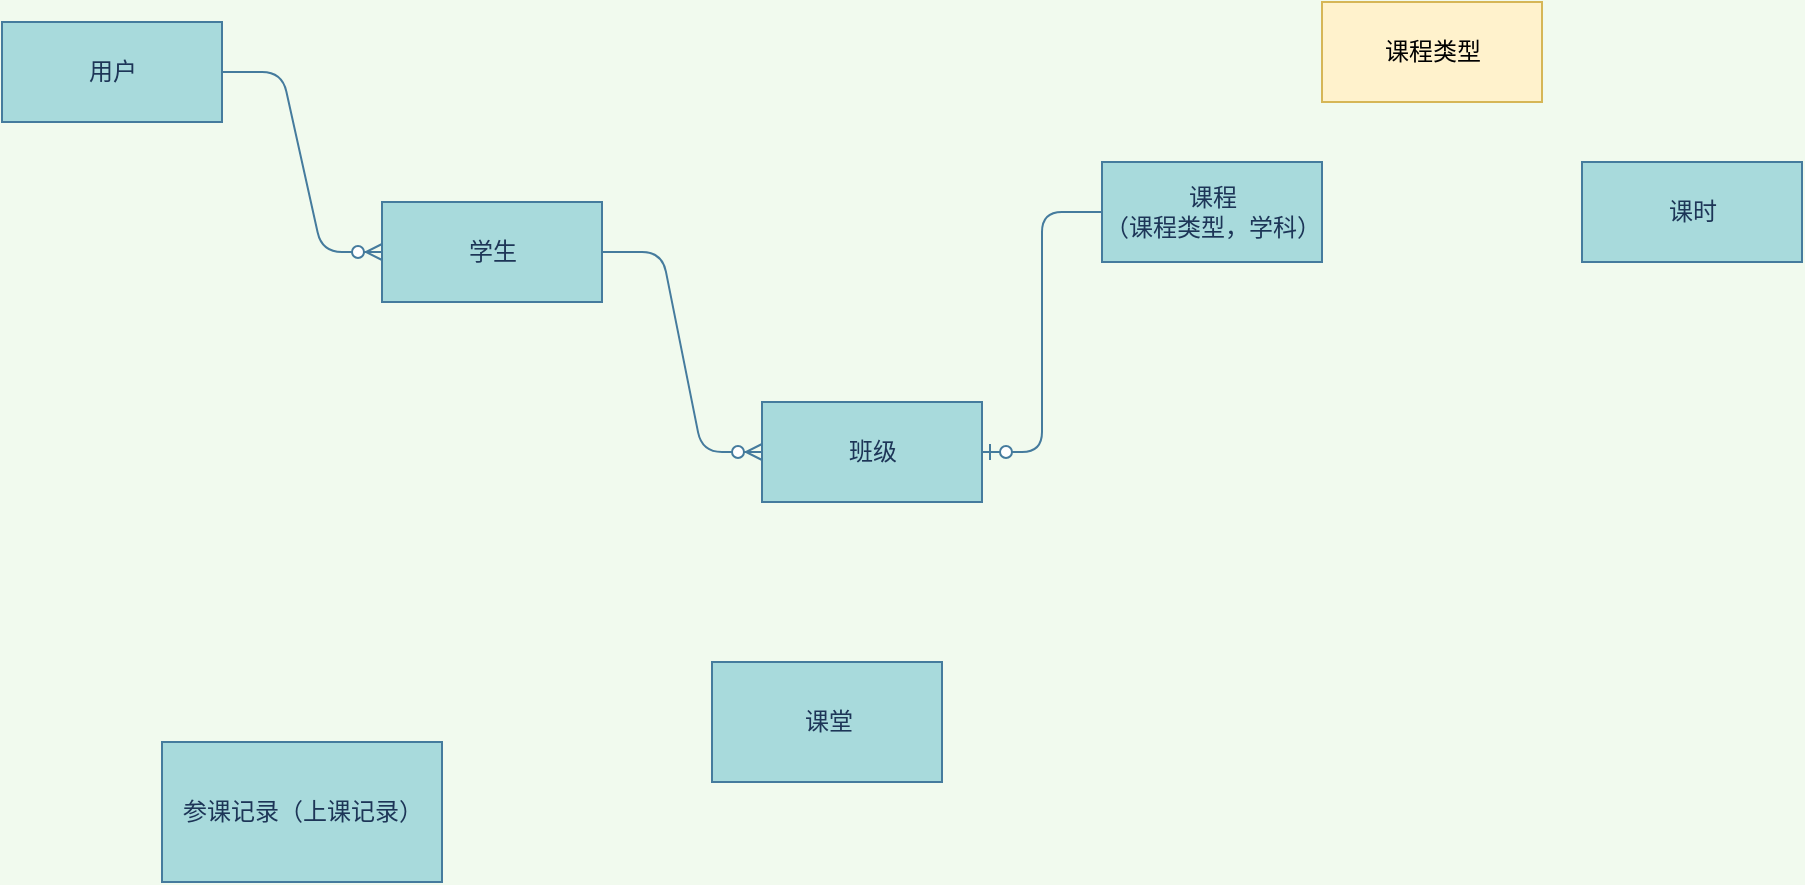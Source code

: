 <mxfile version="13.8.1" type="github">
  <diagram id="C5RBs43oDa-KdzZeNtuy" name="Page-1">
    <mxGraphModel dx="1038" dy="580" grid="1" gridSize="10" guides="1" tooltips="1" connect="1" arrows="1" fold="1" page="1" pageScale="1" pageWidth="1169" pageHeight="1654" background="#F1FAEE" math="0" shadow="0">
      <root>
        <mxCell id="WIyWlLk6GJQsqaUBKTNV-0" />
        <mxCell id="WIyWlLk6GJQsqaUBKTNV-1" parent="WIyWlLk6GJQsqaUBKTNV-0" />
        <mxCell id="MEAkReDpDYvvPDP6YqUq-0" value="课程&lt;br&gt;（课程类型，学科）" style="html=1;fillColor=#A8DADC;strokeColor=#457B9D;fontColor=#1D3557;" vertex="1" parent="WIyWlLk6GJQsqaUBKTNV-1">
          <mxGeometry x="670" y="100" width="110" height="50" as="geometry" />
        </mxCell>
        <mxCell id="MEAkReDpDYvvPDP6YqUq-1" value="学生" style="html=1;fillColor=#A8DADC;strokeColor=#457B9D;fontColor=#1D3557;" vertex="1" parent="WIyWlLk6GJQsqaUBKTNV-1">
          <mxGeometry x="310" y="120" width="110" height="50" as="geometry" />
        </mxCell>
        <mxCell id="MEAkReDpDYvvPDP6YqUq-2" value="班级" style="html=1;fillColor=#A8DADC;strokeColor=#457B9D;fontColor=#1D3557;" vertex="1" parent="WIyWlLk6GJQsqaUBKTNV-1">
          <mxGeometry x="500" y="220" width="110" height="50" as="geometry" />
        </mxCell>
        <mxCell id="MEAkReDpDYvvPDP6YqUq-3" value="课时" style="html=1;fillColor=#A8DADC;strokeColor=#457B9D;fontColor=#1D3557;" vertex="1" parent="WIyWlLk6GJQsqaUBKTNV-1">
          <mxGeometry x="910" y="100" width="110" height="50" as="geometry" />
        </mxCell>
        <mxCell id="MEAkReDpDYvvPDP6YqUq-8" value="" style="edgeStyle=entityRelationEdgeStyle;fontSize=12;html=1;endArrow=ERzeroToMany;endFill=1;strokeColor=#457B9D;fillColor=#A8DADC;entryX=0;entryY=0.5;entryDx=0;entryDy=0;" edge="1" parent="WIyWlLk6GJQsqaUBKTNV-1" source="MEAkReDpDYvvPDP6YqUq-1" target="MEAkReDpDYvvPDP6YqUq-2">
          <mxGeometry width="100" height="100" relative="1" as="geometry">
            <mxPoint x="410" y="190" as="sourcePoint" />
            <mxPoint x="290" y="190" as="targetPoint" />
          </mxGeometry>
        </mxCell>
        <mxCell id="MEAkReDpDYvvPDP6YqUq-11" value="用户" style="html=1;rounded=0;sketch=0;strokeColor=#457B9D;fillColor=#A8DADC;fontColor=#1D3557;" vertex="1" parent="WIyWlLk6GJQsqaUBKTNV-1">
          <mxGeometry x="120" y="30" width="110" height="50" as="geometry" />
        </mxCell>
        <mxCell id="MEAkReDpDYvvPDP6YqUq-12" value="" style="edgeStyle=entityRelationEdgeStyle;fontSize=12;html=1;endArrow=ERzeroToMany;endFill=1;strokeColor=#457B9D;fillColor=#A8DADC;exitX=1;exitY=0.5;exitDx=0;exitDy=0;" edge="1" parent="WIyWlLk6GJQsqaUBKTNV-1" source="MEAkReDpDYvvPDP6YqUq-11" target="MEAkReDpDYvvPDP6YqUq-1">
          <mxGeometry width="100" height="100" relative="1" as="geometry">
            <mxPoint x="330" y="95" as="sourcePoint" />
            <mxPoint x="390" y="60" as="targetPoint" />
          </mxGeometry>
        </mxCell>
        <mxCell id="MEAkReDpDYvvPDP6YqUq-16" value="" style="edgeStyle=entityRelationEdgeStyle;fontSize=12;html=1;endArrow=ERzeroToOne;endFill=1;strokeColor=#457B9D;fillColor=#A8DADC;exitX=0;exitY=0.5;exitDx=0;exitDy=0;entryX=1;entryY=0.5;entryDx=0;entryDy=0;" edge="1" parent="WIyWlLk6GJQsqaUBKTNV-1" source="MEAkReDpDYvvPDP6YqUq-0" target="MEAkReDpDYvvPDP6YqUq-2">
          <mxGeometry width="100" height="100" relative="1" as="geometry">
            <mxPoint x="400" y="430" as="sourcePoint" />
            <mxPoint x="500" y="330" as="targetPoint" />
          </mxGeometry>
        </mxCell>
        <mxCell id="MEAkReDpDYvvPDP6YqUq-17" value="课程类型" style="html=1;rounded=0;sketch=0;strokeColor=#d6b656;fillColor=#fff2cc;" vertex="1" parent="WIyWlLk6GJQsqaUBKTNV-1">
          <mxGeometry x="780" y="20" width="110" height="50" as="geometry" />
        </mxCell>
        <mxCell id="MEAkReDpDYvvPDP6YqUq-18" value="参课记录（上课记录）" style="html=1;rounded=0;sketch=0;strokeColor=#457B9D;fillColor=#A8DADC;fontColor=#1D3557;" vertex="1" parent="WIyWlLk6GJQsqaUBKTNV-1">
          <mxGeometry x="200" y="390" width="140" height="70" as="geometry" />
        </mxCell>
        <mxCell id="MEAkReDpDYvvPDP6YqUq-19" value="课堂" style="html=1;rounded=0;sketch=0;strokeColor=#457B9D;fillColor=#A8DADC;fontColor=#1D3557;" vertex="1" parent="WIyWlLk6GJQsqaUBKTNV-1">
          <mxGeometry x="475" y="350" width="115" height="60" as="geometry" />
        </mxCell>
      </root>
    </mxGraphModel>
  </diagram>
</mxfile>
